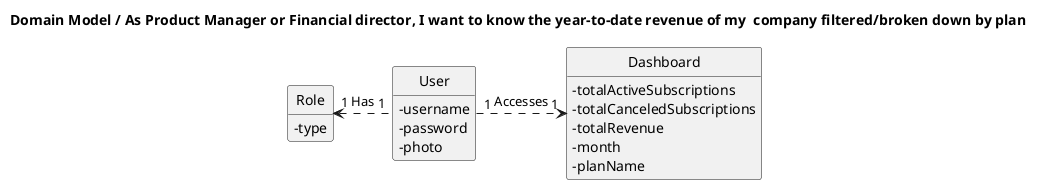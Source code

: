 @startuml
'https://plantuml.com/sequence-diagram

title  Domain Model / As Product Manager or Financial director, I want to know the year-to-date revenue of my  company filtered/broken down by plan

skinparam classAttributeIconSize 0
hide circle
hide methods

class User{
    -username
    -password
    -photo
}

class Dashboard{
    -totalActiveSubscriptions
    - totalCanceledSubscriptions
    -totalRevenue
    -month
    -planName
}

class Role{
    -type
}


Role "1" <.right. "1" User: Has
User "1" .right.> "1" Dashboard: Accesses

@enduml